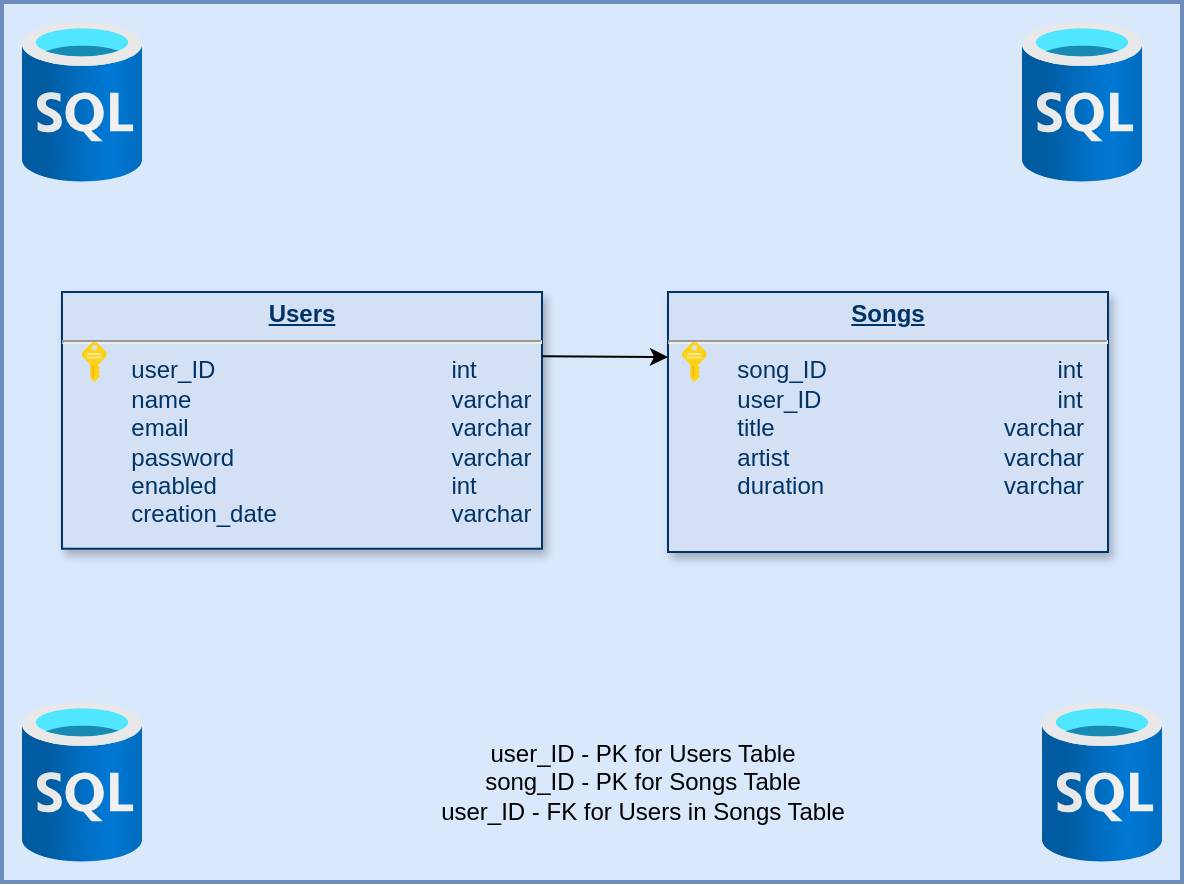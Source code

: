 <mxfile version="17.1.3" type="device"><diagram name="Page-1" id="efa7a0a1-bf9b-a30e-e6df-94a7791c09e9"><mxGraphModel dx="1744" dy="1654" grid="1" gridSize="10" guides="1" tooltips="1" connect="1" arrows="1" fold="1" page="1" pageScale="1" pageWidth="826" pageHeight="1169" background="none" math="0" shadow="0"><root><mxCell id="0"/><mxCell id="1" parent="0"/><mxCell id="UvzO3Ode2gkm2f8UJFNq-127" value="" style="rounded=0;whiteSpace=wrap;html=1;strokeWidth=2;fillColor=#dae8fc;strokeColor=#6c8ebf;" vertex="1" parent="1"><mxGeometry x="-30" y="-90" width="590" height="440" as="geometry"/></mxCell><mxCell id="21" value="&lt;p style=&quot;margin: 0px ; margin-top: 4px ; text-align: center ; text-decoration: underline&quot;&gt;&lt;b&gt;Songs&lt;/b&gt;&lt;/p&gt;&lt;hr&gt;&lt;p style=&quot;margin: 0px ; margin-left: 8px&quot;&gt;&amp;nbsp; &amp;nbsp;&lt;span style=&quot;white-space: pre&quot;&gt;&#9;&lt;/span&gt;song_ID&lt;span style=&quot;white-space: pre&quot;&gt;&#9;&lt;/span&gt;&lt;span style=&quot;white-space: pre&quot;&gt;&#9;&lt;span style=&quot;white-space: pre&quot;&gt;&#9;&lt;span style=&quot;white-space: pre&quot;&gt;&#9;&lt;/span&gt;&lt;/span&gt;&lt;span style=&quot;white-space: pre&quot;&gt;&#9;&lt;/span&gt;&lt;/span&gt;int&lt;/p&gt;&lt;p style=&quot;margin: 0px ; margin-left: 8px&quot;&gt;&lt;span style=&quot;white-space: pre&quot;&gt;&#9;&lt;/span&gt;user_ID&lt;span style=&quot;white-space: pre&quot;&gt;&#9;&lt;/span&gt;&lt;span style=&quot;white-space: pre&quot;&gt;&#9;&lt;span style=&quot;white-space: pre&quot;&gt;&#9;&lt;/span&gt;&lt;span style=&quot;white-space: pre&quot;&gt;&#9;&lt;/span&gt;&lt;/span&gt;&lt;span style=&quot;white-space: pre&quot;&gt;&#9;&lt;/span&gt;int&lt;/p&gt;&lt;p style=&quot;margin: 0px ; margin-left: 8px&quot;&gt;&lt;span style=&quot;white-space: pre&quot;&gt;&#9;&lt;/span&gt;title&amp;nbsp;&amp;nbsp;&lt;span style=&quot;white-space: pre&quot;&gt;&#9;&lt;/span&gt;&lt;span style=&quot;white-space: pre&quot;&gt;&#9;&lt;span style=&quot;white-space: pre&quot;&gt;&#9;&lt;/span&gt;&lt;/span&gt;&lt;span style=&quot;white-space: pre&quot;&gt;&#9;&lt;/span&gt;varchar&lt;/p&gt;&lt;p style=&quot;margin: 0px ; margin-left: 8px&quot;&gt;&lt;span style=&quot;white-space: pre&quot;&gt;&#9;&lt;/span&gt;artist&lt;span style=&quot;white-space: pre&quot;&gt;&#9;&lt;/span&gt;&lt;span style=&quot;white-space: pre&quot;&gt;&#9;&lt;/span&gt;&lt;span style=&quot;white-space: pre&quot;&gt;&#9;&lt;span style=&quot;white-space: pre&quot;&gt;&#9;&lt;/span&gt;&lt;/span&gt;varchar&lt;/p&gt;&lt;p style=&quot;margin: 0px ; margin-left: 8px&quot;&gt;&lt;span style=&quot;white-space: pre&quot;&gt;&#9;&lt;/span&gt;duration&lt;span style=&quot;white-space: pre&quot;&gt;&#9;&lt;/span&gt;&lt;span style=&quot;white-space: pre&quot;&gt;&#9;&lt;/span&gt;&lt;span style=&quot;white-space: pre&quot;&gt;&#9;&lt;span style=&quot;white-space: pre&quot;&gt;&#9;&lt;/span&gt;&lt;/span&gt;varchar&lt;/p&gt;&lt;p style=&quot;margin: 0px ; margin-left: 8px&quot;&gt;&lt;br&gt;&lt;/p&gt;" style="verticalAlign=top;align=left;overflow=fill;fontSize=12;fontFamily=Helvetica;html=1;strokeColor=#003366;shadow=1;fillColor=#D4E1F5;fontColor=#003366" parent="1" vertex="1"><mxGeometry x="303" y="55" width="220" height="130" as="geometry"/></mxCell><mxCell id="25" value="&lt;p style=&quot;margin: 0px ; margin-top: 4px ; text-align: center ; text-decoration: underline&quot;&gt;&lt;strong&gt;Users&lt;/strong&gt;&lt;/p&gt;&lt;hr&gt;&lt;p style=&quot;margin: 0px ; margin-left: 8px&quot;&gt;&amp;nbsp; &lt;span style=&quot;white-space: pre&quot;&gt;&#9;&lt;/span&gt;user_ID&lt;span style=&quot;white-space: pre&quot;&gt;&#9;&lt;/span&gt;&lt;span style=&quot;white-space: pre&quot;&gt;&#9;&lt;/span&gt;&lt;span style=&quot;white-space: pre&quot;&gt;&#9;&lt;span style=&quot;white-space: pre&quot;&gt;&#9;&lt;/span&gt; &lt;/span&gt;&amp;nbsp;&lt;span style=&quot;white-space: pre&quot;&gt;&#9;&lt;/span&gt;int&lt;/p&gt;&lt;p style=&quot;margin: 0px ; margin-left: 8px&quot;&gt;&amp;nbsp; &amp;nbsp;&lt;span style=&quot;white-space: pre&quot;&gt;&#9;&lt;/span&gt;name&lt;span style=&quot;white-space: pre&quot;&gt;&#9;&lt;/span&gt;&lt;span style=&quot;white-space: pre&quot;&gt;&#9;&lt;/span&gt;&lt;span style=&quot;white-space: pre&quot;&gt;&#9;&lt;span style=&quot;white-space: pre&quot;&gt;&#9;&lt;span style=&quot;white-space: pre&quot;&gt;&#9;&lt;/span&gt;&lt;/span&gt;&lt;/span&gt;&lt;span&gt;varchar&lt;/span&gt;&lt;/p&gt;&lt;p style=&quot;margin: 0px ; margin-left: 8px&quot;&gt;&amp;nbsp; &lt;span style=&quot;white-space: pre&quot;&gt;&#9;&lt;/span&gt;email&amp;nbsp;&lt;span style=&quot;white-space: pre&quot;&gt;&#9;&lt;/span&gt;&lt;span style=&quot;white-space: pre&quot;&gt;&#9;&lt;/span&gt;&lt;span style=&quot;white-space: pre&quot;&gt;&#9;&lt;span style=&quot;white-space: pre&quot;&gt;&#9;&lt;span style=&quot;white-space: pre&quot;&gt;&#9;&lt;/span&gt;&lt;/span&gt;&lt;/span&gt;varchar&lt;/p&gt;&lt;p style=&quot;margin: 0px ; margin-left: 8px&quot;&gt;&amp;nbsp; &lt;span style=&quot;white-space: pre&quot;&gt;&#9;&lt;/span&gt;password&lt;span style=&quot;white-space: pre&quot;&gt;&#9;&lt;/span&gt;&lt;span style=&quot;white-space: pre&quot;&gt;&#9;&lt;/span&gt;&lt;span style=&quot;white-space: pre&quot;&gt;&lt;span style=&quot;white-space: pre&quot;&gt;&#9;&lt;span style=&quot;white-space: pre&quot;&gt;&#9;&lt;/span&gt;&lt;span style=&quot;white-space: pre&quot;&gt;&#9;&lt;/span&gt;&lt;/span&gt;&lt;/span&gt;varchar&lt;/p&gt;&lt;p style=&quot;margin: 0px ; margin-left: 8px&quot;&gt;&amp;nbsp; &amp;nbsp;&lt;span style=&quot;white-space: pre&quot;&gt;&#9;&lt;/span&gt;enabled&lt;span style=&quot;white-space: pre&quot;&gt;&#9;&lt;/span&gt;&lt;span style=&quot;white-space: pre&quot;&gt;&#9;&lt;/span&gt;&lt;span style=&quot;white-space: pre&quot;&gt;&lt;span style=&quot;white-space: pre&quot;&gt;&#9;&lt;span style=&quot;white-space: pre&quot;&gt;&#9;&lt;/span&gt;&lt;span style=&quot;white-space: pre&quot;&gt;&#9;&lt;/span&gt;&lt;/span&gt;&lt;/span&gt;int&lt;/p&gt;&lt;p style=&quot;margin: 0px ; margin-left: 8px&quot;&gt;&amp;nbsp; &amp;nbsp;&lt;span style=&quot;white-space: pre&quot;&gt;&#9;&lt;/span&gt;creation_date&lt;span style=&quot;white-space: pre&quot;&gt;&#9;&lt;/span&gt;&lt;span style=&quot;white-space: pre&quot;&gt;&lt;span style=&quot;white-space: pre&quot;&gt;&#9;&lt;span style=&quot;white-space: pre&quot;&gt;&#9;&lt;/span&gt;&lt;span style=&quot;white-space: pre&quot;&gt;&#9;&lt;/span&gt;&lt;/span&gt;&lt;/span&gt;varchar&lt;/p&gt;" style="verticalAlign=top;align=left;overflow=fill;fontSize=12;fontFamily=Helvetica;html=1;strokeColor=#003366;shadow=1;fillColor=#D4E1F5;fontColor=#003366" parent="1" vertex="1"><mxGeometry y="55" width="240" height="128.36" as="geometry"/></mxCell><mxCell id="UvzO3Ode2gkm2f8UJFNq-114" value="" style="endArrow=classic;html=1;rounded=0;exitX=1;exitY=0.25;exitDx=0;exitDy=0;entryX=0;entryY=0.25;entryDx=0;entryDy=0;" edge="1" parent="1" source="25" target="21"><mxGeometry width="50" height="50" relative="1" as="geometry"><mxPoint x="110" y="260" as="sourcePoint"/><mxPoint x="290" y="120" as="targetPoint"/></mxGeometry></mxCell><mxCell id="UvzO3Ode2gkm2f8UJFNq-115" value="" style="sketch=0;aspect=fixed;html=1;points=[];align=center;image;fontSize=12;image=img/lib/mscae/Key.svg;" vertex="1" parent="1"><mxGeometry x="10" y="80" width="12.4" height="20" as="geometry"/></mxCell><mxCell id="UvzO3Ode2gkm2f8UJFNq-116" value="" style="sketch=0;aspect=fixed;html=1;points=[];align=center;image;fontSize=12;image=img/lib/mscae/Key.svg;" vertex="1" parent="1"><mxGeometry x="310" y="80" width="12.4" height="20" as="geometry"/></mxCell><mxCell id="UvzO3Ode2gkm2f8UJFNq-125" value="" style="aspect=fixed;html=1;points=[];align=center;image;fontSize=12;image=img/lib/azure2/databases/SQL_Database.svg;strokeWidth=0;fillColor=#FFE6CC;gradientColor=none;" vertex="1" parent="1"><mxGeometry x="-20" y="-80" width="60" height="80" as="geometry"/></mxCell><mxCell id="UvzO3Ode2gkm2f8UJFNq-134" value="" style="aspect=fixed;html=1;points=[];align=center;image;fontSize=12;image=img/lib/azure2/databases/SQL_Database.svg;strokeWidth=0;fillColor=#FFE6CC;gradientColor=none;" vertex="1" parent="1"><mxGeometry x="480" y="-80" width="60" height="80" as="geometry"/></mxCell><mxCell id="UvzO3Ode2gkm2f8UJFNq-135" value="" style="aspect=fixed;html=1;points=[];align=center;image;fontSize=12;image=img/lib/azure2/databases/SQL_Database.svg;strokeWidth=0;fillColor=#FFE6CC;gradientColor=none;" vertex="1" parent="1"><mxGeometry x="-20" y="260" width="60" height="80" as="geometry"/></mxCell><mxCell id="UvzO3Ode2gkm2f8UJFNq-136" value="" style="aspect=fixed;html=1;points=[];align=center;image;fontSize=12;image=img/lib/azure2/databases/SQL_Database.svg;strokeWidth=0;fillColor=#FFE6CC;gradientColor=none;" vertex="1" parent="1"><mxGeometry x="490" y="260" width="60" height="80" as="geometry"/></mxCell><mxCell id="UvzO3Ode2gkm2f8UJFNq-139" value="user_ID - PK for Users Table&lt;br&gt;song_ID - PK for Songs Table&lt;br&gt;user_ID - FK for Users in Songs Table" style="text;html=1;align=center;verticalAlign=middle;resizable=0;points=[];autosize=1;strokeColor=none;fillColor=none;" vertex="1" parent="1"><mxGeometry x="180" y="275" width="220" height="50" as="geometry"/></mxCell></root></mxGraphModel></diagram></mxfile>